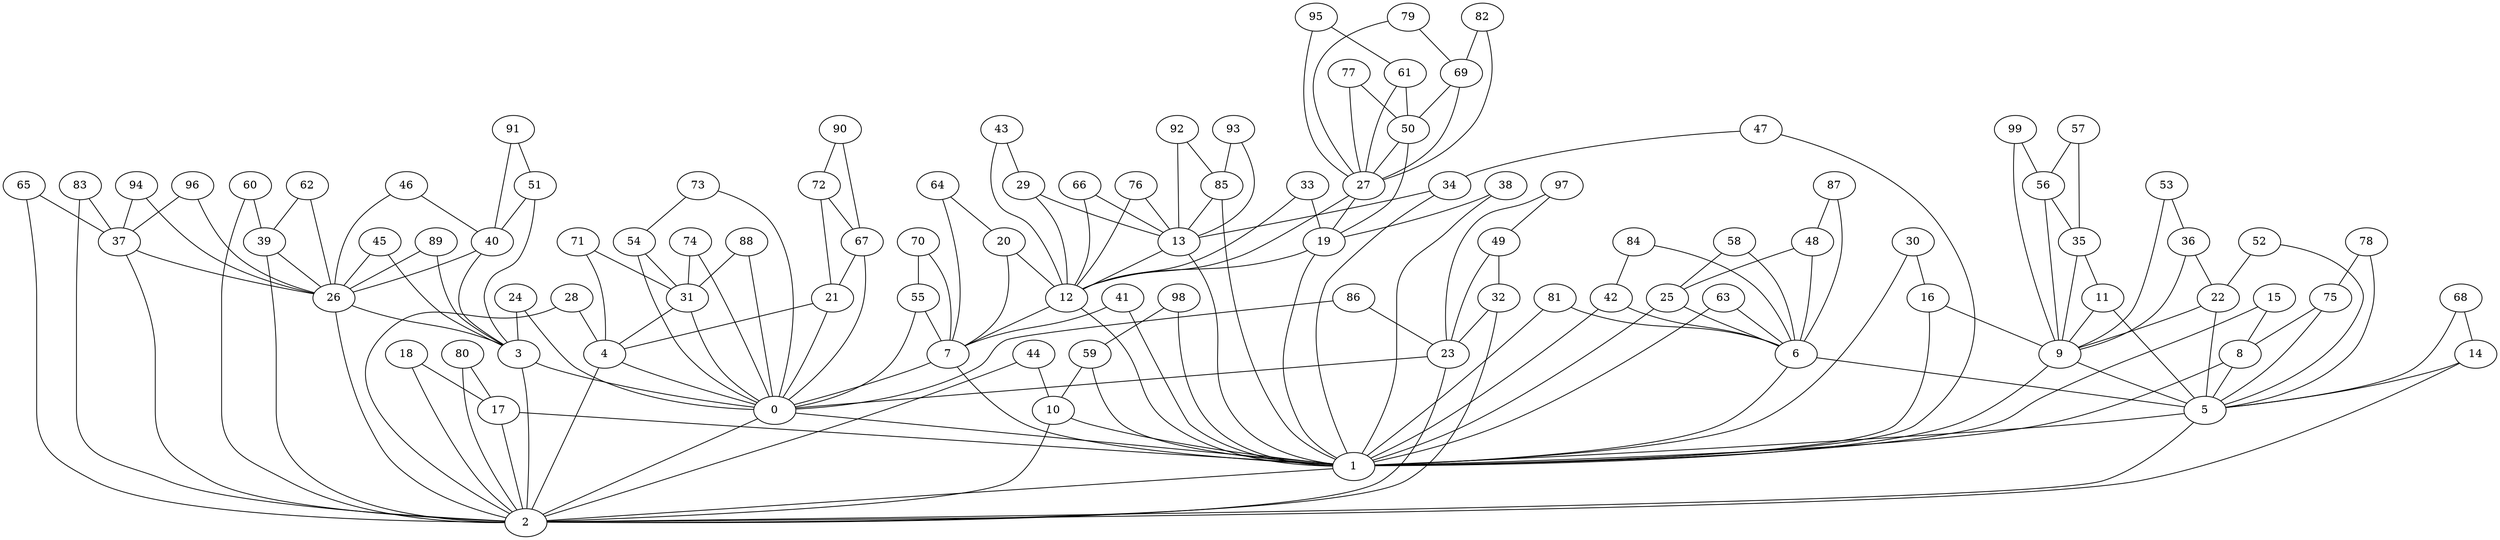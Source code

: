 graph Dorogovtsev_Mendes_100 {
0;
1;
2;
3;
4;
5;
6;
7;
8;
9;
10;
11;
12;
13;
14;
15;
16;
17;
18;
19;
20;
21;
22;
23;
24;
25;
26;
27;
28;
29;
30;
31;
32;
33;
34;
35;
36;
37;
38;
39;
40;
41;
42;
43;
44;
45;
46;
47;
48;
49;
50;
51;
52;
53;
54;
55;
56;
57;
58;
59;
60;
61;
62;
63;
64;
65;
66;
67;
68;
69;
70;
71;
72;
73;
74;
75;
76;
77;
78;
79;
80;
81;
82;
83;
84;
85;
86;
87;
88;
89;
90;
91;
92;
93;
94;
95;
96;
97;
98;
99;
0 -- 1;
1 -- 2;
2 -- 0;
3 -- 2;
3 -- 0;
4 -- 2;
4 -- 0;
5 -- 1;
5 -- 2;
6 -- 5;
6 -- 1;
7 -- 0;
7 -- 1;
8 -- 5;
8 -- 1;
9 -- 5;
9 -- 1;
10 -- 1;
10 -- 2;
11 -- 9;
11 -- 5;
12 -- 7;
12 -- 1;
13 -- 12;
13 -- 1;
14 -- 5;
14 -- 2;
15 -- 8;
15 -- 1;
16 -- 9;
16 -- 1;
17 -- 1;
17 -- 2;
18 -- 17;
18 -- 2;
19 -- 12;
19 -- 1;
20 -- 12;
20 -- 7;
21 -- 4;
21 -- 0;
22 -- 9;
22 -- 5;
23 -- 2;
23 -- 0;
24 -- 3;
24 -- 0;
25 -- 6;
25 -- 1;
26 -- 3;
26 -- 2;
27 -- 19;
27 -- 12;
28 -- 4;
28 -- 2;
29 -- 13;
29 -- 12;
30 -- 16;
30 -- 1;
31 -- 4;
31 -- 0;
32 -- 23;
32 -- 2;
33 -- 19;
33 -- 12;
34 -- 13;
34 -- 1;
35 -- 11;
35 -- 9;
36 -- 22;
36 -- 9;
37 -- 26;
37 -- 2;
38 -- 19;
38 -- 1;
39 -- 26;
39 -- 2;
40 -- 26;
40 -- 3;
41 -- 7;
41 -- 1;
42 -- 6;
42 -- 1;
43 -- 29;
43 -- 12;
44 -- 10;
44 -- 2;
45 -- 26;
45 -- 3;
46 -- 40;
46 -- 26;
47 -- 34;
47 -- 1;
48 -- 25;
48 -- 6;
49 -- 32;
49 -- 23;
50 -- 27;
50 -- 19;
51 -- 40;
51 -- 3;
52 -- 22;
52 -- 5;
53 -- 36;
53 -- 9;
54 -- 31;
54 -- 0;
55 -- 7;
55 -- 0;
56 -- 35;
56 -- 9;
57 -- 56;
57 -- 35;
58 -- 25;
58 -- 6;
59 -- 10;
59 -- 1;
60 -- 39;
60 -- 2;
61 -- 50;
61 -- 27;
62 -- 39;
62 -- 26;
63 -- 6;
63 -- 1;
64 -- 20;
64 -- 7;
65 -- 37;
65 -- 2;
66 -- 13;
66 -- 12;
67 -- 21;
67 -- 0;
68 -- 14;
68 -- 5;
69 -- 50;
69 -- 27;
70 -- 55;
70 -- 7;
71 -- 31;
71 -- 4;
72 -- 67;
72 -- 21;
73 -- 54;
73 -- 0;
74 -- 31;
74 -- 0;
75 -- 8;
75 -- 5;
76 -- 13;
76 -- 12;
77 -- 50;
77 -- 27;
78 -- 75;
78 -- 5;
79 -- 69;
79 -- 27;
80 -- 17;
80 -- 2;
81 -- 6;
81 -- 1;
82 -- 69;
82 -- 27;
83 -- 37;
83 -- 2;
84 -- 42;
84 -- 6;
85 -- 13;
85 -- 1;
86 -- 23;
86 -- 0;
87 -- 48;
87 -- 6;
88 -- 31;
88 -- 0;
89 -- 26;
89 -- 3;
90 -- 72;
90 -- 67;
91 -- 51;
91 -- 40;
92 -- 85;
92 -- 13;
93 -- 85;
93 -- 13;
94 -- 37;
94 -- 26;
95 -- 61;
95 -- 27;
96 -- 37;
96 -- 26;
97 -- 49;
97 -- 23;
98 -- 59;
98 -- 1;
99 -- 56;
99 -- 9;
}
